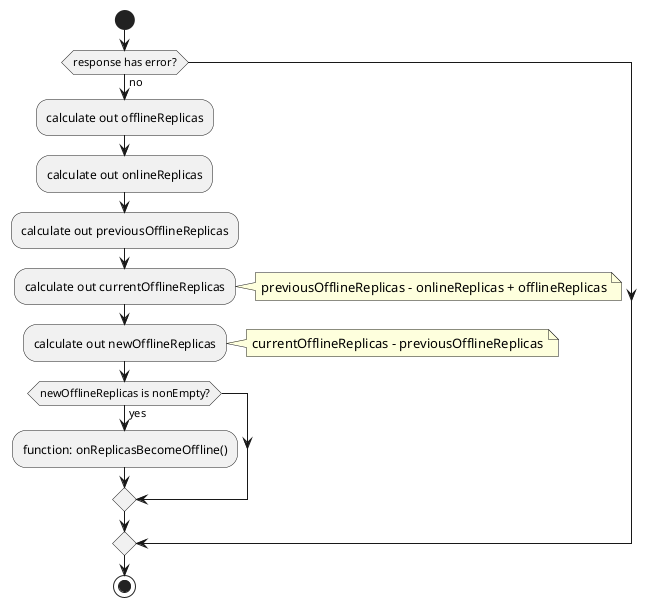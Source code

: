 @startuml
start
if (response has error?) then(no)
	:calculate out offlineReplicas;
	:calculate out onlineReplicas;
	:calculate out previousOfflineReplicas;
	:calculate out currentOfflineReplicas;
	note right: previousOfflineReplicas - onlineReplicas + offlineReplicas
	:calculate out newOfflineReplicas;
	note right: currentOfflineReplicas - previousOfflineReplicas
	if (newOfflineReplicas is nonEmpty?) then(yes)
		:function: onReplicasBecomeOffline();	
	endif
endif
stop
@enduml

